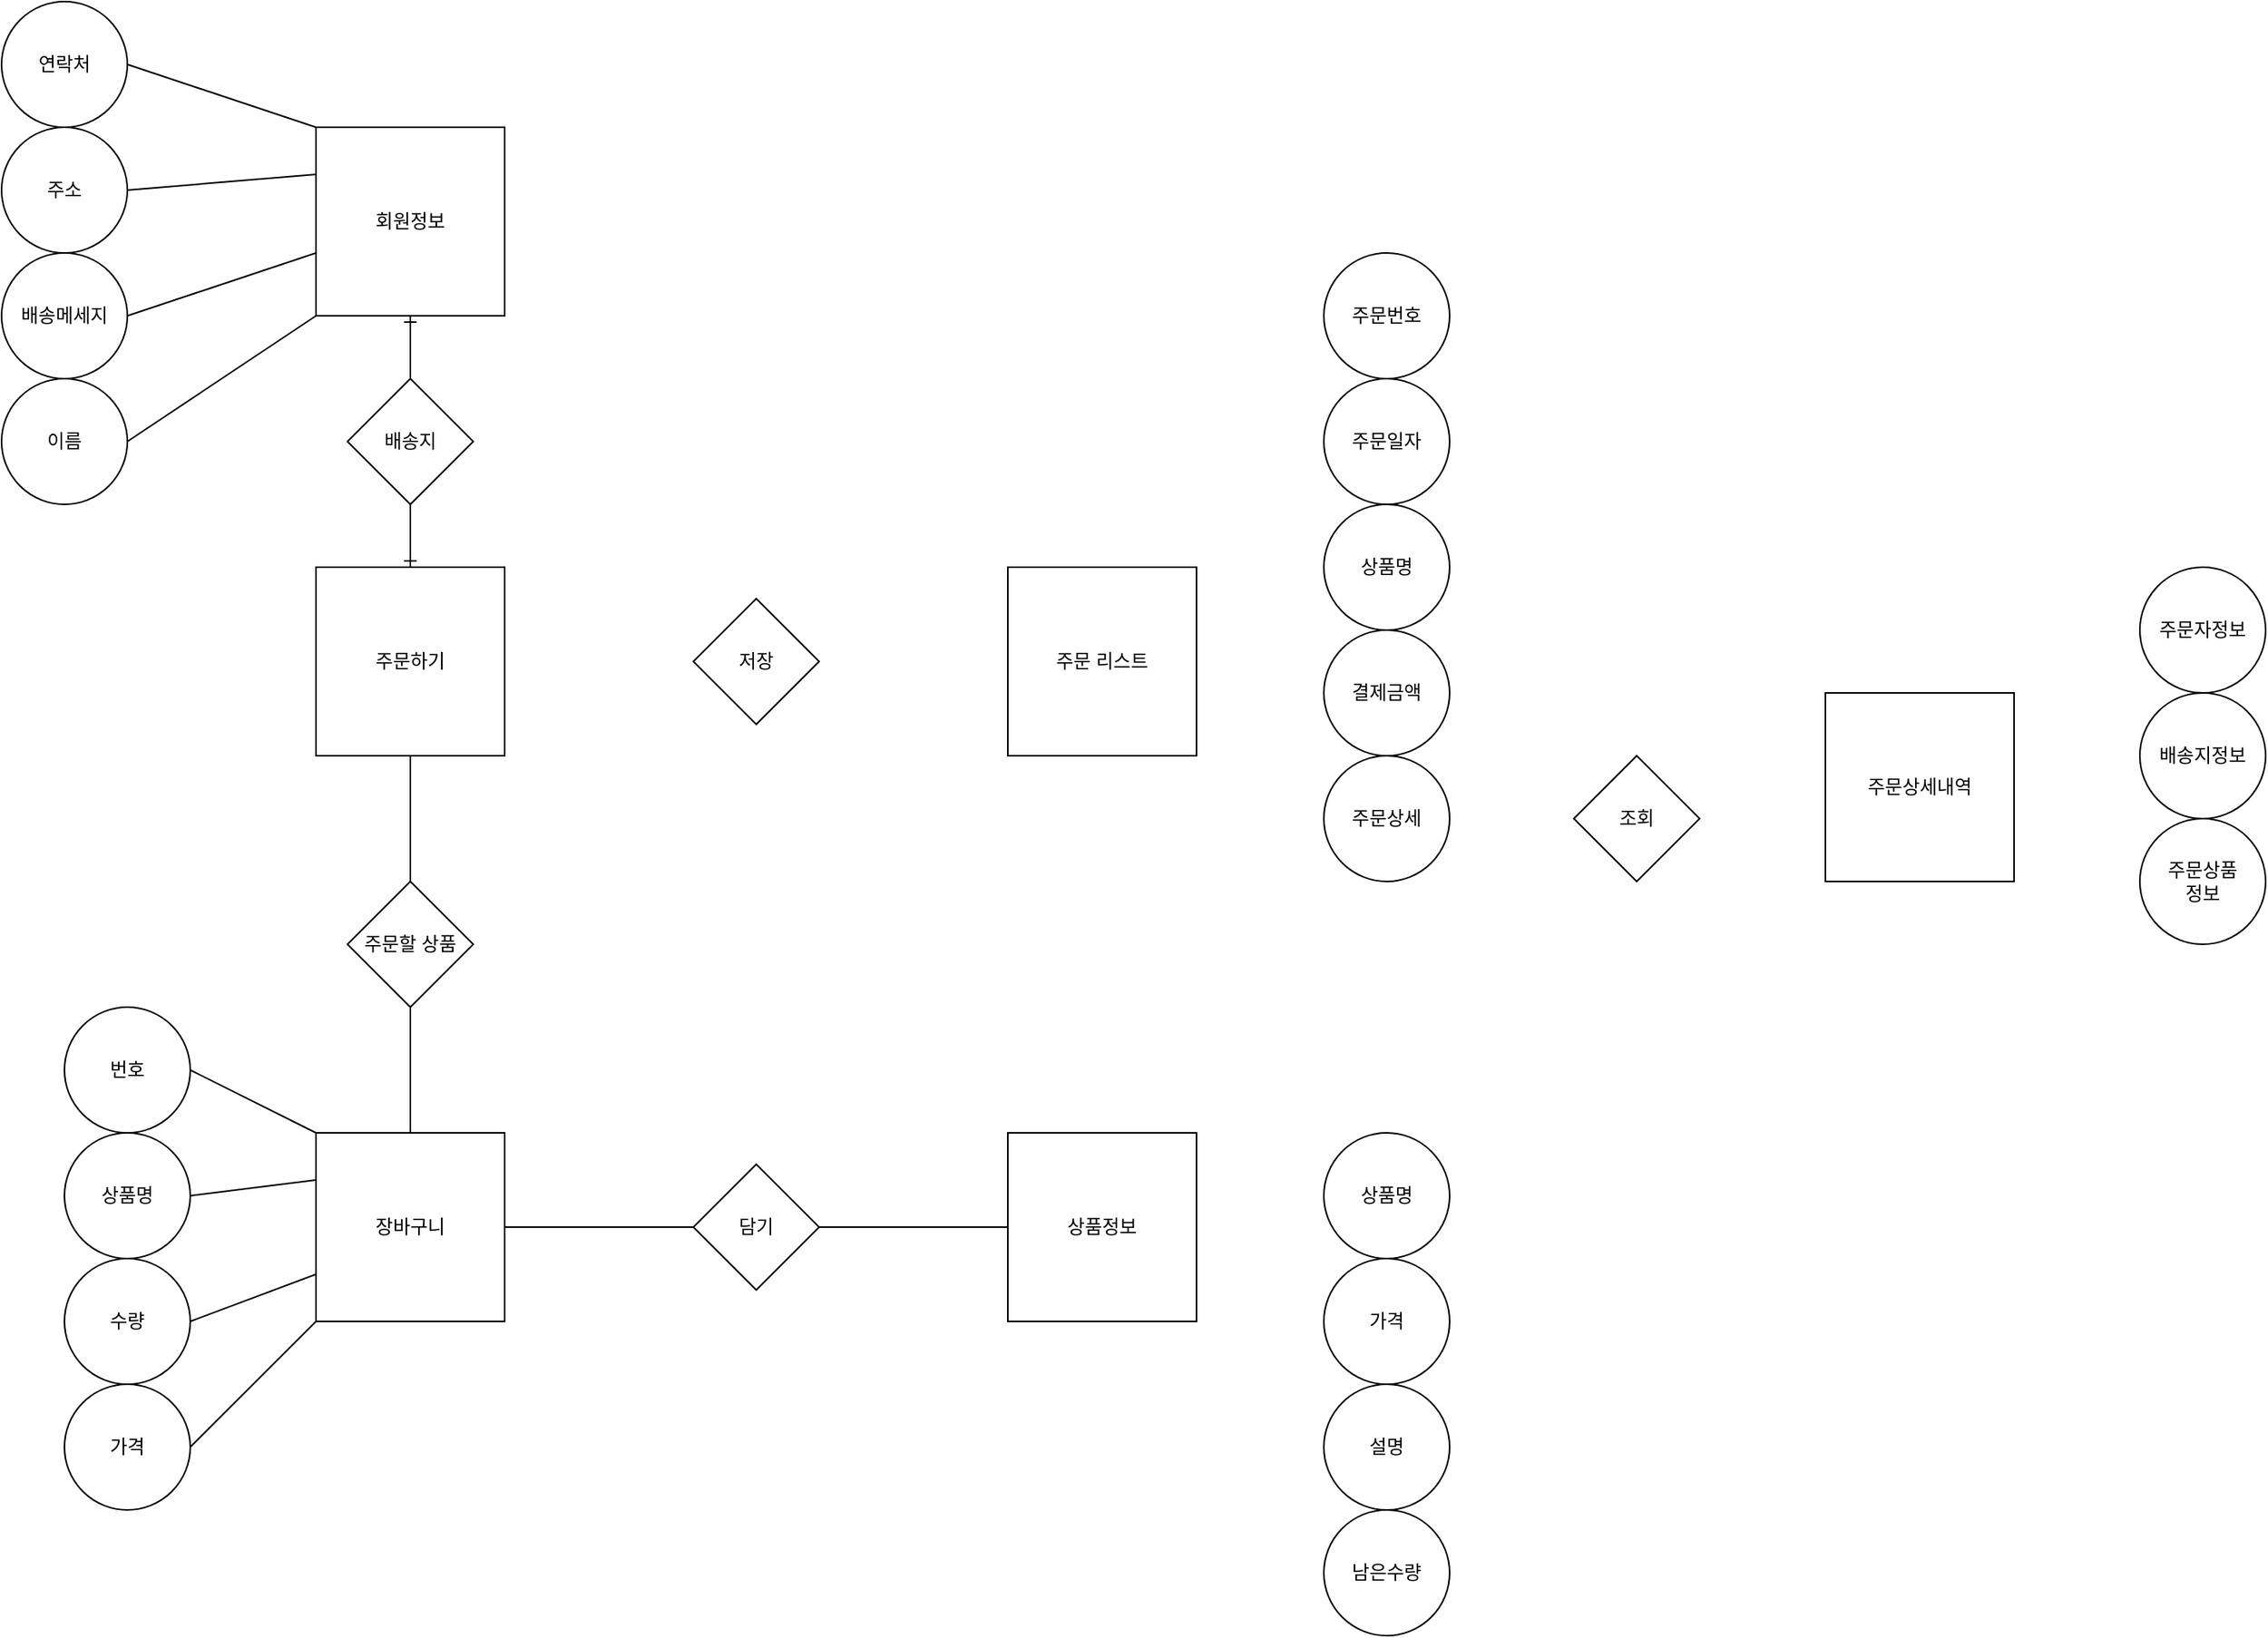 <mxfile version="13.8.0" type="github">
  <diagram id="x2BrKd-wz-0o-DbK3ciT" name="Page-1">
    <mxGraphModel dx="712" dy="1307" grid="1" gridSize="10" guides="1" tooltips="1" connect="1" arrows="1" fold="1" page="1" pageScale="1" pageWidth="827" pageHeight="1169" math="0" shadow="0">
      <root>
        <mxCell id="0" />
        <mxCell id="1" parent="0" />
        <mxCell id="cxUGnxXR315sWSd6e-1E-1" value="상품정보" style="whiteSpace=wrap;html=1;aspect=fixed;" vertex="1" parent="1">
          <mxGeometry x="960" y="800" width="120" height="120" as="geometry" />
        </mxCell>
        <mxCell id="cxUGnxXR315sWSd6e-1E-2" value="남은수량" style="ellipse;whiteSpace=wrap;html=1;aspect=fixed;" vertex="1" parent="1">
          <mxGeometry x="1161" y="1040" width="80" height="80" as="geometry" />
        </mxCell>
        <mxCell id="cxUGnxXR315sWSd6e-1E-3" value="설명" style="ellipse;whiteSpace=wrap;html=1;aspect=fixed;" vertex="1" parent="1">
          <mxGeometry x="1161" y="960" width="80" height="80" as="geometry" />
        </mxCell>
        <mxCell id="cxUGnxXR315sWSd6e-1E-4" value="가격" style="ellipse;whiteSpace=wrap;html=1;aspect=fixed;" vertex="1" parent="1">
          <mxGeometry x="1161" y="880" width="80" height="80" as="geometry" />
        </mxCell>
        <mxCell id="cxUGnxXR315sWSd6e-1E-5" value="상품명" style="ellipse;whiteSpace=wrap;html=1;aspect=fixed;" vertex="1" parent="1">
          <mxGeometry x="1161" y="800" width="80" height="80" as="geometry" />
        </mxCell>
        <mxCell id="cxUGnxXR315sWSd6e-1E-9" value="" style="endArrow=none;html=1;" edge="1" parent="1">
          <mxGeometry width="50" height="50" relative="1" as="geometry">
            <mxPoint x="1261" y="1110" as="sourcePoint" />
            <mxPoint x="1261" y="1110" as="targetPoint" />
          </mxGeometry>
        </mxCell>
        <mxCell id="cxUGnxXR315sWSd6e-1E-12" value="회원정보" style="whiteSpace=wrap;html=1;aspect=fixed;" vertex="1" parent="1">
          <mxGeometry x="520" y="160" width="120" height="120" as="geometry" />
        </mxCell>
        <mxCell id="cxUGnxXR315sWSd6e-1E-13" value="이름" style="ellipse;whiteSpace=wrap;html=1;aspect=fixed;" vertex="1" parent="1">
          <mxGeometry x="320" y="320" width="80" height="80" as="geometry" />
        </mxCell>
        <mxCell id="cxUGnxXR315sWSd6e-1E-14" value="배송메세지" style="ellipse;whiteSpace=wrap;html=1;aspect=fixed;" vertex="1" parent="1">
          <mxGeometry x="320" y="240" width="80" height="80" as="geometry" />
        </mxCell>
        <mxCell id="cxUGnxXR315sWSd6e-1E-15" value="주소" style="ellipse;whiteSpace=wrap;html=1;aspect=fixed;" vertex="1" parent="1">
          <mxGeometry x="320" y="160" width="80" height="80" as="geometry" />
        </mxCell>
        <mxCell id="cxUGnxXR315sWSd6e-1E-16" value="연락처" style="ellipse;whiteSpace=wrap;html=1;aspect=fixed;" vertex="1" parent="1">
          <mxGeometry x="320" y="80" width="80" height="80" as="geometry" />
        </mxCell>
        <mxCell id="cxUGnxXR315sWSd6e-1E-22" value="주문하기" style="whiteSpace=wrap;html=1;aspect=fixed;" vertex="1" parent="1">
          <mxGeometry x="520" y="440" width="120" height="120" as="geometry" />
        </mxCell>
        <mxCell id="cxUGnxXR315sWSd6e-1E-26" value="장바구니" style="whiteSpace=wrap;html=1;aspect=fixed;strokeWidth=1;fontSize=12;fontColor=#000000;" vertex="1" parent="1">
          <mxGeometry x="520" y="800" width="120" height="120" as="geometry" />
        </mxCell>
        <mxCell id="cxUGnxXR315sWSd6e-1E-27" value="담기" style="rhombus;whiteSpace=wrap;html=1;strokeWidth=1;fontSize=12;fontColor=#000000;" vertex="1" parent="1">
          <mxGeometry x="760" y="820" width="80" height="80" as="geometry" />
        </mxCell>
        <mxCell id="cxUGnxXR315sWSd6e-1E-28" value="배송지" style="rhombus;whiteSpace=wrap;html=1;strokeWidth=1;fontSize=12;fontColor=#000000;" vertex="1" parent="1">
          <mxGeometry x="540" y="320" width="80" height="80" as="geometry" />
        </mxCell>
        <mxCell id="cxUGnxXR315sWSd6e-1E-29" value="주문할 상품" style="rhombus;whiteSpace=wrap;html=1;strokeWidth=1;fontSize=12;fontColor=#000000;" vertex="1" parent="1">
          <mxGeometry x="540" y="640" width="80" height="80" as="geometry" />
        </mxCell>
        <mxCell id="cxUGnxXR315sWSd6e-1E-31" value="주문 리스트" style="whiteSpace=wrap;html=1;aspect=fixed;strokeWidth=1;fontSize=12;fontColor=#000000;" vertex="1" parent="1">
          <mxGeometry x="960" y="440" width="120" height="120" as="geometry" />
        </mxCell>
        <mxCell id="cxUGnxXR315sWSd6e-1E-35" value="" style="endArrow=ERone;html=1;strokeWidth=1;fontSize=12;fontColor=#000000;exitX=0.5;exitY=0;exitDx=0;exitDy=0;startArrow=none;startFill=0;endFill=0;" edge="1" parent="1" source="cxUGnxXR315sWSd6e-1E-28">
          <mxGeometry width="50" height="50" relative="1" as="geometry">
            <mxPoint x="530" y="330" as="sourcePoint" />
            <mxPoint x="580" y="280" as="targetPoint" />
          </mxGeometry>
        </mxCell>
        <mxCell id="cxUGnxXR315sWSd6e-1E-41" value="" style="endArrow=none;html=1;strokeWidth=1;fontSize=12;fontColor=#000000;exitX=0.5;exitY=0;exitDx=0;exitDy=0;startArrow=ERone;startFill=0;" edge="1" parent="1" source="cxUGnxXR315sWSd6e-1E-22">
          <mxGeometry width="50" height="50" relative="1" as="geometry">
            <mxPoint x="530" y="450" as="sourcePoint" />
            <mxPoint x="580" y="400" as="targetPoint" />
          </mxGeometry>
        </mxCell>
        <mxCell id="cxUGnxXR315sWSd6e-1E-42" value="번호" style="ellipse;whiteSpace=wrap;html=1;aspect=fixed;strokeWidth=1;fontSize=12;fontColor=#000000;" vertex="1" parent="1">
          <mxGeometry x="360" y="720" width="80" height="80" as="geometry" />
        </mxCell>
        <mxCell id="cxUGnxXR315sWSd6e-1E-43" value="상품명" style="ellipse;whiteSpace=wrap;html=1;aspect=fixed;strokeWidth=1;fontSize=12;fontColor=#000000;" vertex="1" parent="1">
          <mxGeometry x="360" y="800" width="80" height="80" as="geometry" />
        </mxCell>
        <mxCell id="cxUGnxXR315sWSd6e-1E-44" value="수량" style="ellipse;whiteSpace=wrap;html=1;aspect=fixed;strokeWidth=1;fontSize=12;fontColor=#000000;" vertex="1" parent="1">
          <mxGeometry x="360" y="880" width="80" height="80" as="geometry" />
        </mxCell>
        <mxCell id="cxUGnxXR315sWSd6e-1E-45" value="가격" style="ellipse;whiteSpace=wrap;html=1;aspect=fixed;strokeWidth=1;fontSize=12;fontColor=#000000;" vertex="1" parent="1">
          <mxGeometry x="360" y="960" width="80" height="80" as="geometry" />
        </mxCell>
        <mxCell id="cxUGnxXR315sWSd6e-1E-46" value="" style="endArrow=none;html=1;strokeWidth=1;fontSize=12;fontColor=#000000;entryX=0.5;entryY=1;entryDx=0;entryDy=0;exitX=0.5;exitY=0;exitDx=0;exitDy=0;" edge="1" parent="1" source="cxUGnxXR315sWSd6e-1E-29" target="cxUGnxXR315sWSd6e-1E-22">
          <mxGeometry width="50" height="50" relative="1" as="geometry">
            <mxPoint x="730" y="570" as="sourcePoint" />
            <mxPoint x="780" y="520" as="targetPoint" />
          </mxGeometry>
        </mxCell>
        <mxCell id="cxUGnxXR315sWSd6e-1E-47" value="" style="endArrow=none;html=1;strokeWidth=1;fontSize=12;fontColor=#000000;entryX=0.5;entryY=0;entryDx=0;entryDy=0;exitX=0.5;exitY=1;exitDx=0;exitDy=0;" edge="1" parent="1" source="cxUGnxXR315sWSd6e-1E-29" target="cxUGnxXR315sWSd6e-1E-26">
          <mxGeometry width="50" height="50" relative="1" as="geometry">
            <mxPoint x="730" y="570" as="sourcePoint" />
            <mxPoint x="780" y="520" as="targetPoint" />
          </mxGeometry>
        </mxCell>
        <mxCell id="cxUGnxXR315sWSd6e-1E-48" value="" style="endArrow=none;html=1;strokeWidth=1;fontSize=12;fontColor=#000000;entryX=0;entryY=0.5;entryDx=0;entryDy=0;exitX=1;exitY=0.5;exitDx=0;exitDy=0;" edge="1" parent="1" source="cxUGnxXR315sWSd6e-1E-27" target="cxUGnxXR315sWSd6e-1E-1">
          <mxGeometry width="50" height="50" relative="1" as="geometry">
            <mxPoint x="880" y="860" as="sourcePoint" />
            <mxPoint x="930" y="810" as="targetPoint" />
          </mxGeometry>
        </mxCell>
        <mxCell id="cxUGnxXR315sWSd6e-1E-49" value="" style="endArrow=none;html=1;strokeWidth=1;fontSize=12;fontColor=#000000;entryX=0;entryY=0.5;entryDx=0;entryDy=0;" edge="1" parent="1" source="cxUGnxXR315sWSd6e-1E-26" target="cxUGnxXR315sWSd6e-1E-27">
          <mxGeometry width="50" height="50" relative="1" as="geometry">
            <mxPoint x="730" y="740" as="sourcePoint" />
            <mxPoint x="780" y="690" as="targetPoint" />
          </mxGeometry>
        </mxCell>
        <mxCell id="cxUGnxXR315sWSd6e-1E-55" value="저장" style="rhombus;whiteSpace=wrap;html=1;strokeWidth=1;fontSize=12;fontColor=#000000;" vertex="1" parent="1">
          <mxGeometry x="760" y="460" width="80" height="80" as="geometry" />
        </mxCell>
        <mxCell id="cxUGnxXR315sWSd6e-1E-57" value="주문상세내역" style="whiteSpace=wrap;html=1;aspect=fixed;strokeWidth=1;fontSize=12;fontColor=#000000;" vertex="1" parent="1">
          <mxGeometry x="1480" y="520" width="120" height="120" as="geometry" />
        </mxCell>
        <mxCell id="cxUGnxXR315sWSd6e-1E-58" value="조회" style="rhombus;whiteSpace=wrap;html=1;strokeWidth=1;fontSize=12;fontColor=#000000;" vertex="1" parent="1">
          <mxGeometry x="1320" y="560" width="80" height="80" as="geometry" />
        </mxCell>
        <mxCell id="cxUGnxXR315sWSd6e-1E-59" value="주문번호" style="ellipse;whiteSpace=wrap;html=1;aspect=fixed;strokeWidth=1;fontSize=12;fontColor=#000000;" vertex="1" parent="1">
          <mxGeometry x="1161" y="240" width="80" height="80" as="geometry" />
        </mxCell>
        <mxCell id="cxUGnxXR315sWSd6e-1E-60" value="결제금액" style="ellipse;whiteSpace=wrap;html=1;aspect=fixed;strokeWidth=1;fontSize=12;fontColor=#000000;" vertex="1" parent="1">
          <mxGeometry x="1161" y="480" width="80" height="80" as="geometry" />
        </mxCell>
        <mxCell id="cxUGnxXR315sWSd6e-1E-61" value="상품명" style="ellipse;whiteSpace=wrap;html=1;aspect=fixed;strokeWidth=1;fontSize=12;fontColor=#000000;" vertex="1" parent="1">
          <mxGeometry x="1161" y="400" width="80" height="80" as="geometry" />
        </mxCell>
        <mxCell id="cxUGnxXR315sWSd6e-1E-62" value="주문일자" style="ellipse;whiteSpace=wrap;html=1;aspect=fixed;strokeWidth=1;fontSize=12;fontColor=#000000;" vertex="1" parent="1">
          <mxGeometry x="1161" y="320" width="80" height="80" as="geometry" />
        </mxCell>
        <mxCell id="cxUGnxXR315sWSd6e-1E-63" value="주문상세" style="ellipse;whiteSpace=wrap;html=1;aspect=fixed;strokeWidth=1;fontSize=12;fontColor=#000000;" vertex="1" parent="1">
          <mxGeometry x="1161" y="560" width="80" height="80" as="geometry" />
        </mxCell>
        <mxCell id="cxUGnxXR315sWSd6e-1E-64" value="주문상품&lt;br&gt;정보" style="ellipse;whiteSpace=wrap;html=1;aspect=fixed;strokeWidth=1;fontSize=12;fontColor=#000000;" vertex="1" parent="1">
          <mxGeometry x="1680" y="600" width="80" height="80" as="geometry" />
        </mxCell>
        <mxCell id="cxUGnxXR315sWSd6e-1E-65" value="배송지정보" style="ellipse;whiteSpace=wrap;html=1;aspect=fixed;strokeWidth=1;fontSize=12;fontColor=#000000;" vertex="1" parent="1">
          <mxGeometry x="1680" y="520" width="80" height="80" as="geometry" />
        </mxCell>
        <mxCell id="cxUGnxXR315sWSd6e-1E-66" value="주문자정보" style="ellipse;whiteSpace=wrap;html=1;aspect=fixed;strokeWidth=1;fontSize=12;fontColor=#000000;" vertex="1" parent="1">
          <mxGeometry x="1680" y="440" width="80" height="80" as="geometry" />
        </mxCell>
        <mxCell id="cxUGnxXR315sWSd6e-1E-67" value="" style="endArrow=none;html=1;strokeWidth=1;fontSize=12;fontColor=#000000;entryX=0;entryY=0;entryDx=0;entryDy=0;exitX=1;exitY=0.5;exitDx=0;exitDy=0;" edge="1" parent="1" source="cxUGnxXR315sWSd6e-1E-16" target="cxUGnxXR315sWSd6e-1E-12">
          <mxGeometry width="50" height="50" relative="1" as="geometry">
            <mxPoint x="670" y="680" as="sourcePoint" />
            <mxPoint x="720" y="630" as="targetPoint" />
          </mxGeometry>
        </mxCell>
        <mxCell id="cxUGnxXR315sWSd6e-1E-68" value="" style="endArrow=none;html=1;strokeWidth=1;fontSize=12;fontColor=#000000;exitX=1;exitY=0.5;exitDx=0;exitDy=0;" edge="1" parent="1" source="cxUGnxXR315sWSd6e-1E-13">
          <mxGeometry width="50" height="50" relative="1" as="geometry">
            <mxPoint x="470" y="330" as="sourcePoint" />
            <mxPoint x="520" y="280" as="targetPoint" />
          </mxGeometry>
        </mxCell>
        <mxCell id="cxUGnxXR315sWSd6e-1E-69" value="" style="endArrow=none;html=1;strokeWidth=1;fontSize=12;fontColor=#000000;exitX=1;exitY=0.5;exitDx=0;exitDy=0;" edge="1" parent="1" source="cxUGnxXR315sWSd6e-1E-14">
          <mxGeometry width="50" height="50" relative="1" as="geometry">
            <mxPoint x="470" y="290" as="sourcePoint" />
            <mxPoint x="520" y="240" as="targetPoint" />
          </mxGeometry>
        </mxCell>
        <mxCell id="cxUGnxXR315sWSd6e-1E-70" value="" style="endArrow=none;html=1;strokeWidth=1;fontSize=12;fontColor=#000000;exitX=1;exitY=0.5;exitDx=0;exitDy=0;entryX=0;entryY=0.25;entryDx=0;entryDy=0;" edge="1" parent="1" source="cxUGnxXR315sWSd6e-1E-15" target="cxUGnxXR315sWSd6e-1E-12">
          <mxGeometry width="50" height="50" relative="1" as="geometry">
            <mxPoint x="670" y="680" as="sourcePoint" />
            <mxPoint x="720" y="630" as="targetPoint" />
          </mxGeometry>
        </mxCell>
        <mxCell id="cxUGnxXR315sWSd6e-1E-71" value="" style="endArrow=none;html=1;strokeWidth=1;fontSize=12;fontColor=#000000;entryX=1;entryY=0.5;entryDx=0;entryDy=0;exitX=0;exitY=0;exitDx=0;exitDy=0;" edge="1" parent="1" source="cxUGnxXR315sWSd6e-1E-26" target="cxUGnxXR315sWSd6e-1E-42">
          <mxGeometry width="50" height="50" relative="1" as="geometry">
            <mxPoint x="670" y="680" as="sourcePoint" />
            <mxPoint x="720" y="630" as="targetPoint" />
          </mxGeometry>
        </mxCell>
        <mxCell id="cxUGnxXR315sWSd6e-1E-72" value="" style="endArrow=none;html=1;strokeWidth=1;fontSize=12;fontColor=#000000;entryX=1;entryY=0.5;entryDx=0;entryDy=0;exitX=0;exitY=0.25;exitDx=0;exitDy=0;" edge="1" parent="1" source="cxUGnxXR315sWSd6e-1E-26" target="cxUGnxXR315sWSd6e-1E-43">
          <mxGeometry width="50" height="50" relative="1" as="geometry">
            <mxPoint x="670" y="680" as="sourcePoint" />
            <mxPoint x="720" y="630" as="targetPoint" />
          </mxGeometry>
        </mxCell>
        <mxCell id="cxUGnxXR315sWSd6e-1E-73" value="" style="endArrow=none;html=1;strokeWidth=1;fontSize=12;fontColor=#000000;exitX=1;exitY=0.5;exitDx=0;exitDy=0;entryX=0;entryY=0.75;entryDx=0;entryDy=0;" edge="1" parent="1" source="cxUGnxXR315sWSd6e-1E-44" target="cxUGnxXR315sWSd6e-1E-26">
          <mxGeometry width="50" height="50" relative="1" as="geometry">
            <mxPoint x="670" y="680" as="sourcePoint" />
            <mxPoint x="720" y="630" as="targetPoint" />
          </mxGeometry>
        </mxCell>
        <mxCell id="cxUGnxXR315sWSd6e-1E-74" value="" style="endArrow=none;html=1;strokeWidth=1;fontSize=12;fontColor=#000000;exitX=1;exitY=0.5;exitDx=0;exitDy=0;entryX=0;entryY=1;entryDx=0;entryDy=0;" edge="1" parent="1" source="cxUGnxXR315sWSd6e-1E-45" target="cxUGnxXR315sWSd6e-1E-26">
          <mxGeometry width="50" height="50" relative="1" as="geometry">
            <mxPoint x="670" y="680" as="sourcePoint" />
            <mxPoint x="720" y="630" as="targetPoint" />
          </mxGeometry>
        </mxCell>
      </root>
    </mxGraphModel>
  </diagram>
</mxfile>
